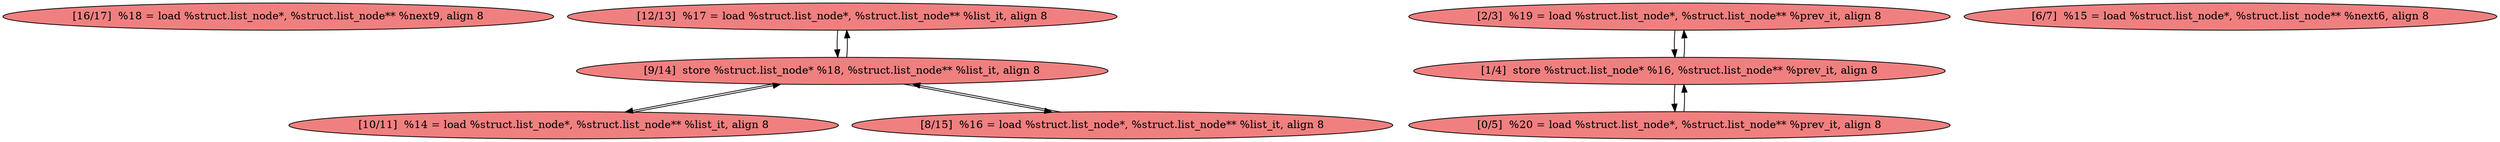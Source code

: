 
digraph G {


node356 [fillcolor=lightcoral,label="[16/17]  %18 = load %struct.list_node*, %struct.list_node** %next9, align 8",shape=ellipse,style=filled ]
node355 [fillcolor=lightcoral,label="[12/13]  %17 = load %struct.list_node*, %struct.list_node** %list_it, align 8",shape=ellipse,style=filled ]
node354 [fillcolor=lightcoral,label="[10/11]  %14 = load %struct.list_node*, %struct.list_node** %list_it, align 8",shape=ellipse,style=filled ]
node349 [fillcolor=lightcoral,label="[2/3]  %19 = load %struct.list_node*, %struct.list_node** %prev_it, align 8",shape=ellipse,style=filled ]
node353 [fillcolor=lightcoral,label="[9/14]  store %struct.list_node* %18, %struct.list_node** %list_it, align 8",shape=ellipse,style=filled ]
node348 [fillcolor=lightcoral,label="[0/5]  %20 = load %struct.list_node*, %struct.list_node** %prev_it, align 8",shape=ellipse,style=filled ]
node352 [fillcolor=lightcoral,label="[1/4]  store %struct.list_node* %16, %struct.list_node** %prev_it, align 8",shape=ellipse,style=filled ]
node350 [fillcolor=lightcoral,label="[6/7]  %15 = load %struct.list_node*, %struct.list_node** %next6, align 8",shape=ellipse,style=filled ]
node351 [fillcolor=lightcoral,label="[8/15]  %16 = load %struct.list_node*, %struct.list_node** %list_it, align 8",shape=ellipse,style=filled ]

node351->node353 [ ]
node352->node349 [ ]
node349->node352 [ ]
node353->node355 [ ]
node355->node353 [ ]
node354->node353 [ ]
node353->node351 [ ]
node353->node354 [ ]
node348->node352 [ ]
node352->node348 [ ]


}
